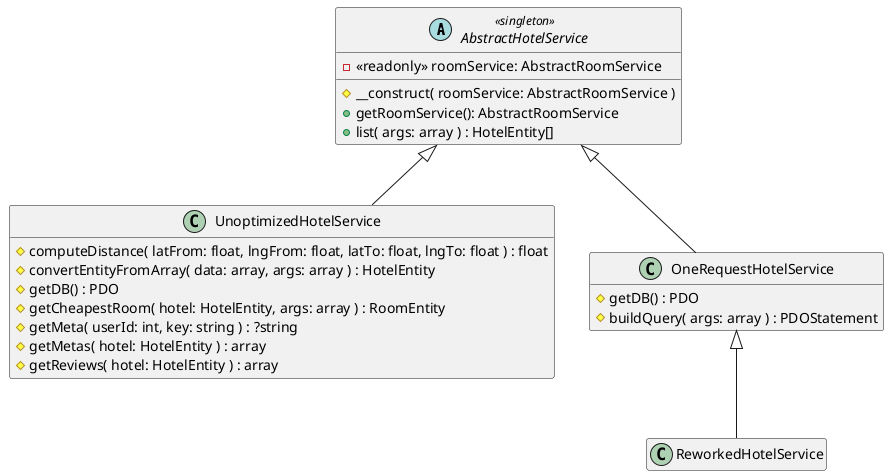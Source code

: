 @startuml reworked-request-service-class

hide empty attributes
hide empty methods

abstract class AbstractHotelService <<singleton>> {
  - <<readonly>> roomService: AbstractRoomService

  # __construct( roomService: AbstractRoomService )
  + getRoomService(): AbstractRoomService
  + list( args: array ) : HotelEntity[]
}

class UnoptimizedHotelService extends AbstractHotelService {
  # computeDistance( latFrom: float, lngFrom: float, latTo: float, lngTo: float ) : float
  # convertEntityFromArray( data: array, args: array ) : HotelEntity
  # getDB() : PDO
  # getCheapestRoom( hotel: HotelEntity, args: array ) : RoomEntity
  # getMeta( userId: int, key: string ) : ?string
  # getMetas( hotel: HotelEntity ) : array
  # getReviews( hotel: HotelEntity ) : array
}

class OneRequestHotelService extends AbstractHotelService {
  # getDB() : PDO
  # buildQuery( args: array ) : PDOStatement
}

class ReworkedHotelService extends OneRequestHotelService {

}
@enduml